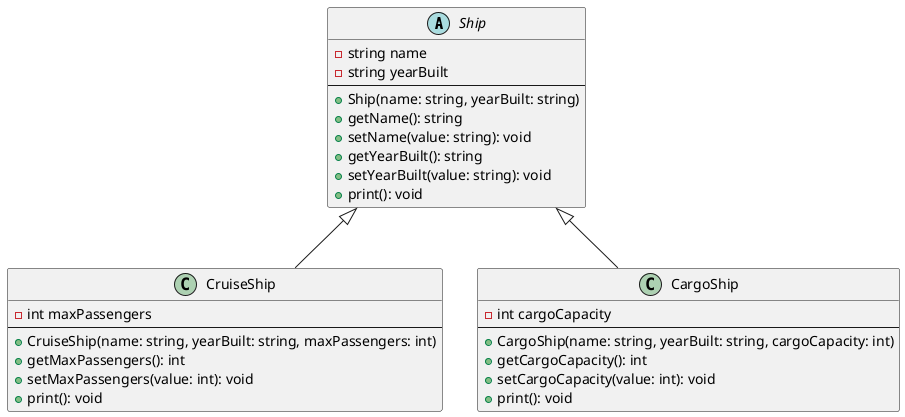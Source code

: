 @startuml
abstract class Ship {
  - string name
  - string yearBuilt
  --
  + Ship(name: string, yearBuilt: string)
  + getName(): string
  + setName(value: string): void
  + getYearBuilt(): string
  + setYearBuilt(value: string): void
  + print(): void
}

class CruiseShip {
  - int maxPassengers
  --
  + CruiseShip(name: string, yearBuilt: string, maxPassengers: int)
  + getMaxPassengers(): int
  + setMaxPassengers(value: int): void
  + print(): void
}

class CargoShip {
  - int cargoCapacity
  --
  + CargoShip(name: string, yearBuilt: string, cargoCapacity: int)
  + getCargoCapacity(): int
  + setCargoCapacity(value: int): void
  + print(): void
}

Ship <|-- CruiseShip
Ship <|-- CargoShip
@enduml
